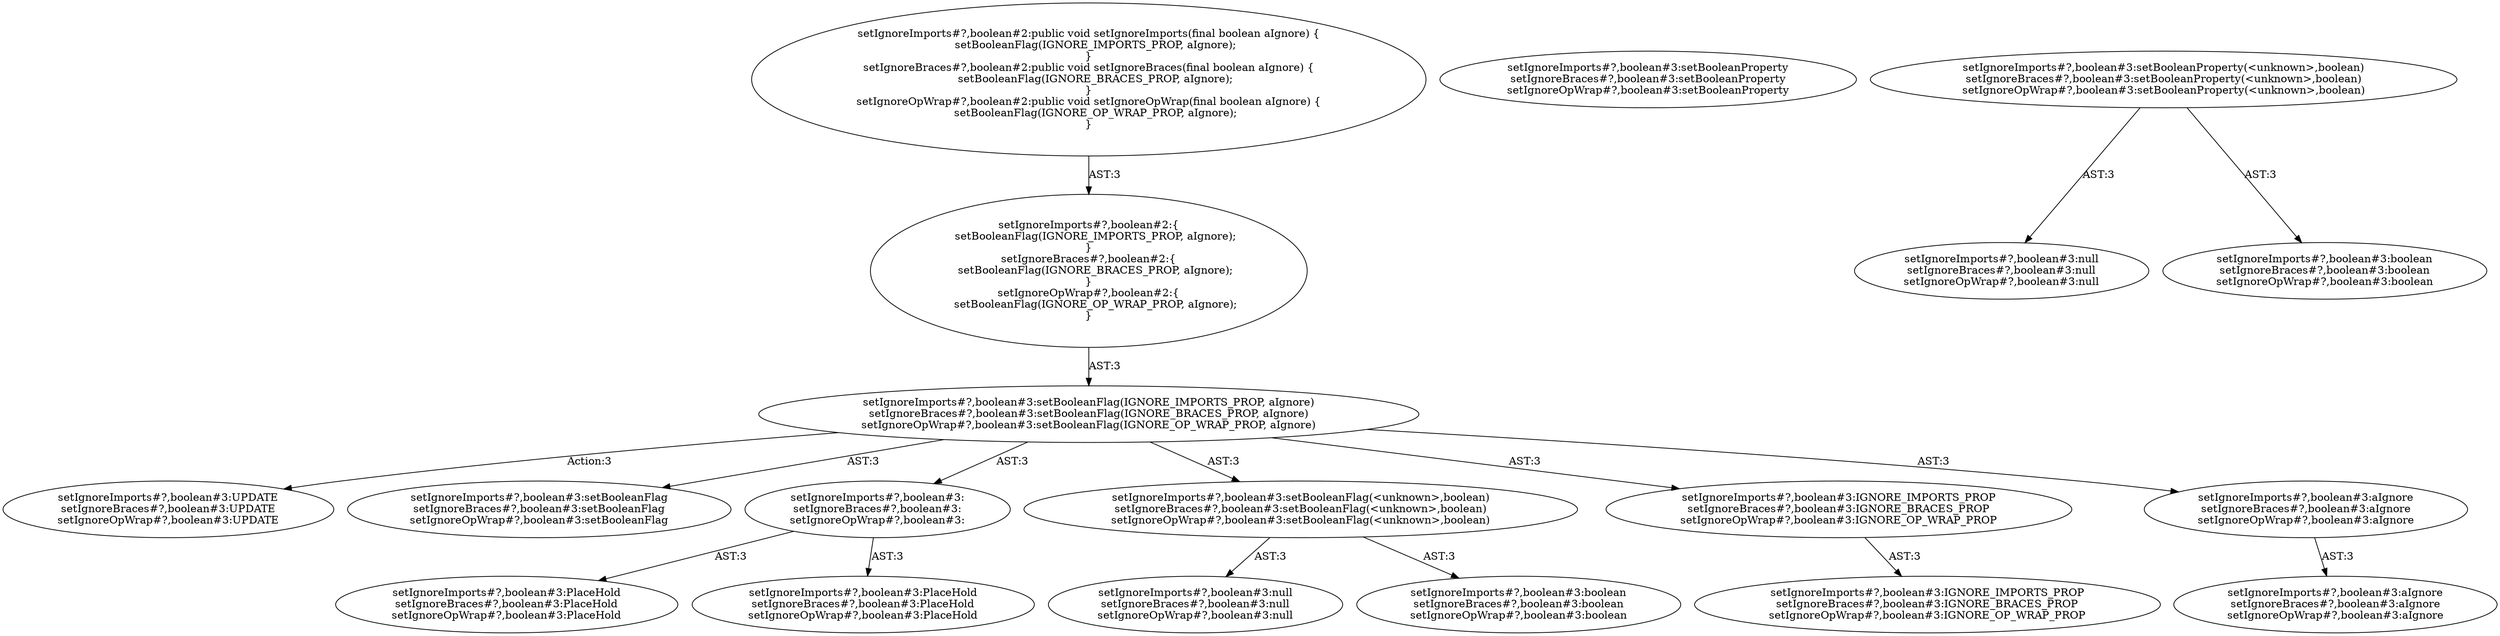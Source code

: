 digraph "Pattern" {
0 [label="setIgnoreImports#?,boolean#3:UPDATE
setIgnoreBraces#?,boolean#3:UPDATE
setIgnoreOpWrap#?,boolean#3:UPDATE" shape=ellipse]
1 [label="setIgnoreImports#?,boolean#3:setBooleanFlag(IGNORE_IMPORTS_PROP, aIgnore)
setIgnoreBraces#?,boolean#3:setBooleanFlag(IGNORE_BRACES_PROP, aIgnore)
setIgnoreOpWrap#?,boolean#3:setBooleanFlag(IGNORE_OP_WRAP_PROP, aIgnore)" shape=ellipse]
2 [label="setIgnoreImports#?,boolean#2:\{
    setBooleanFlag(IGNORE_IMPORTS_PROP, aIgnore);
\}
setIgnoreBraces#?,boolean#2:\{
    setBooleanFlag(IGNORE_BRACES_PROP, aIgnore);
\}
setIgnoreOpWrap#?,boolean#2:\{
    setBooleanFlag(IGNORE_OP_WRAP_PROP, aIgnore);
\}" shape=ellipse]
3 [label="setIgnoreImports#?,boolean#2:public void setIgnoreImports(final boolean aIgnore) \{
    setBooleanFlag(IGNORE_IMPORTS_PROP, aIgnore);
\}
setIgnoreBraces#?,boolean#2:public void setIgnoreBraces(final boolean aIgnore) \{
    setBooleanFlag(IGNORE_BRACES_PROP, aIgnore);
\}
setIgnoreOpWrap#?,boolean#2:public void setIgnoreOpWrap(final boolean aIgnore) \{
    setBooleanFlag(IGNORE_OP_WRAP_PROP, aIgnore);
\}" shape=ellipse]
4 [label="setIgnoreImports#?,boolean#3:setBooleanFlag
setIgnoreBraces#?,boolean#3:setBooleanFlag
setIgnoreOpWrap#?,boolean#3:setBooleanFlag" shape=ellipse]
5 [label="setIgnoreImports#?,boolean#3:
setIgnoreBraces#?,boolean#3:
setIgnoreOpWrap#?,boolean#3:" shape=ellipse]
6 [label="setIgnoreImports#?,boolean#3:PlaceHold
setIgnoreBraces#?,boolean#3:PlaceHold
setIgnoreOpWrap#?,boolean#3:PlaceHold" shape=ellipse]
7 [label="setIgnoreImports#?,boolean#3:PlaceHold
setIgnoreBraces#?,boolean#3:PlaceHold
setIgnoreOpWrap#?,boolean#3:PlaceHold" shape=ellipse]
8 [label="setIgnoreImports#?,boolean#3:setBooleanFlag(<unknown>,boolean)
setIgnoreBraces#?,boolean#3:setBooleanFlag(<unknown>,boolean)
setIgnoreOpWrap#?,boolean#3:setBooleanFlag(<unknown>,boolean)" shape=ellipse]
9 [label="setIgnoreImports#?,boolean#3:null
setIgnoreBraces#?,boolean#3:null
setIgnoreOpWrap#?,boolean#3:null" shape=ellipse]
10 [label="setIgnoreImports#?,boolean#3:boolean
setIgnoreBraces#?,boolean#3:boolean
setIgnoreOpWrap#?,boolean#3:boolean" shape=ellipse]
11 [label="setIgnoreImports#?,boolean#3:IGNORE_IMPORTS_PROP
setIgnoreBraces#?,boolean#3:IGNORE_BRACES_PROP
setIgnoreOpWrap#?,boolean#3:IGNORE_OP_WRAP_PROP" shape=ellipse]
12 [label="setIgnoreImports#?,boolean#3:IGNORE_IMPORTS_PROP
setIgnoreBraces#?,boolean#3:IGNORE_BRACES_PROP
setIgnoreOpWrap#?,boolean#3:IGNORE_OP_WRAP_PROP" shape=ellipse]
13 [label="setIgnoreImports#?,boolean#3:aIgnore
setIgnoreBraces#?,boolean#3:aIgnore
setIgnoreOpWrap#?,boolean#3:aIgnore" shape=ellipse]
14 [label="setIgnoreImports#?,boolean#3:aIgnore
setIgnoreBraces#?,boolean#3:aIgnore
setIgnoreOpWrap#?,boolean#3:aIgnore" shape=ellipse]
15 [label="setIgnoreImports#?,boolean#3:setBooleanProperty
setIgnoreBraces#?,boolean#3:setBooleanProperty
setIgnoreOpWrap#?,boolean#3:setBooleanProperty" shape=ellipse]
16 [label="setIgnoreImports#?,boolean#3:setBooleanProperty(<unknown>,boolean)
setIgnoreBraces#?,boolean#3:setBooleanProperty(<unknown>,boolean)
setIgnoreOpWrap#?,boolean#3:setBooleanProperty(<unknown>,boolean)" shape=ellipse]
17 [label="setIgnoreImports#?,boolean#3:null
setIgnoreBraces#?,boolean#3:null
setIgnoreOpWrap#?,boolean#3:null" shape=ellipse]
18 [label="setIgnoreImports#?,boolean#3:boolean
setIgnoreBraces#?,boolean#3:boolean
setIgnoreOpWrap#?,boolean#3:boolean" shape=ellipse]
1 -> 0 [label="Action:3"];
1 -> 4 [label="AST:3"];
1 -> 5 [label="AST:3"];
1 -> 8 [label="AST:3"];
1 -> 11 [label="AST:3"];
1 -> 13 [label="AST:3"];
2 -> 1 [label="AST:3"];
3 -> 2 [label="AST:3"];
5 -> 6 [label="AST:3"];
5 -> 7 [label="AST:3"];
8 -> 9 [label="AST:3"];
8 -> 10 [label="AST:3"];
11 -> 12 [label="AST:3"];
13 -> 14 [label="AST:3"];
16 -> 17 [label="AST:3"];
16 -> 18 [label="AST:3"];
}